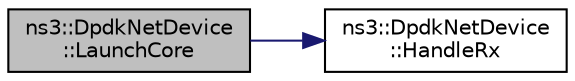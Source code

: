 digraph "ns3::DpdkNetDevice::LaunchCore"
{
 // LATEX_PDF_SIZE
  edge [fontname="Helvetica",fontsize="10",labelfontname="Helvetica",labelfontsize="10"];
  node [fontname="Helvetica",fontsize="10",shape=record];
  rankdir="LR";
  Node1 [label="ns3::DpdkNetDevice\l::LaunchCore",height=0.2,width=0.4,color="black", fillcolor="grey75", style="filled", fontcolor="black",tooltip="A function to handle rx & tx operations."];
  Node1 -> Node2 [color="midnightblue",fontsize="10",style="solid",fontname="Helvetica"];
  Node2 [label="ns3::DpdkNetDevice\l::HandleRx",height=0.2,width=0.4,color="black", fillcolor="white", style="filled",URL="$classns3_1_1_dpdk_net_device.html#ad59ac2f18ecef7e8b180665c5920bd84",tooltip="Receive packets in burst from the nic to the rx_buffer."];
}
